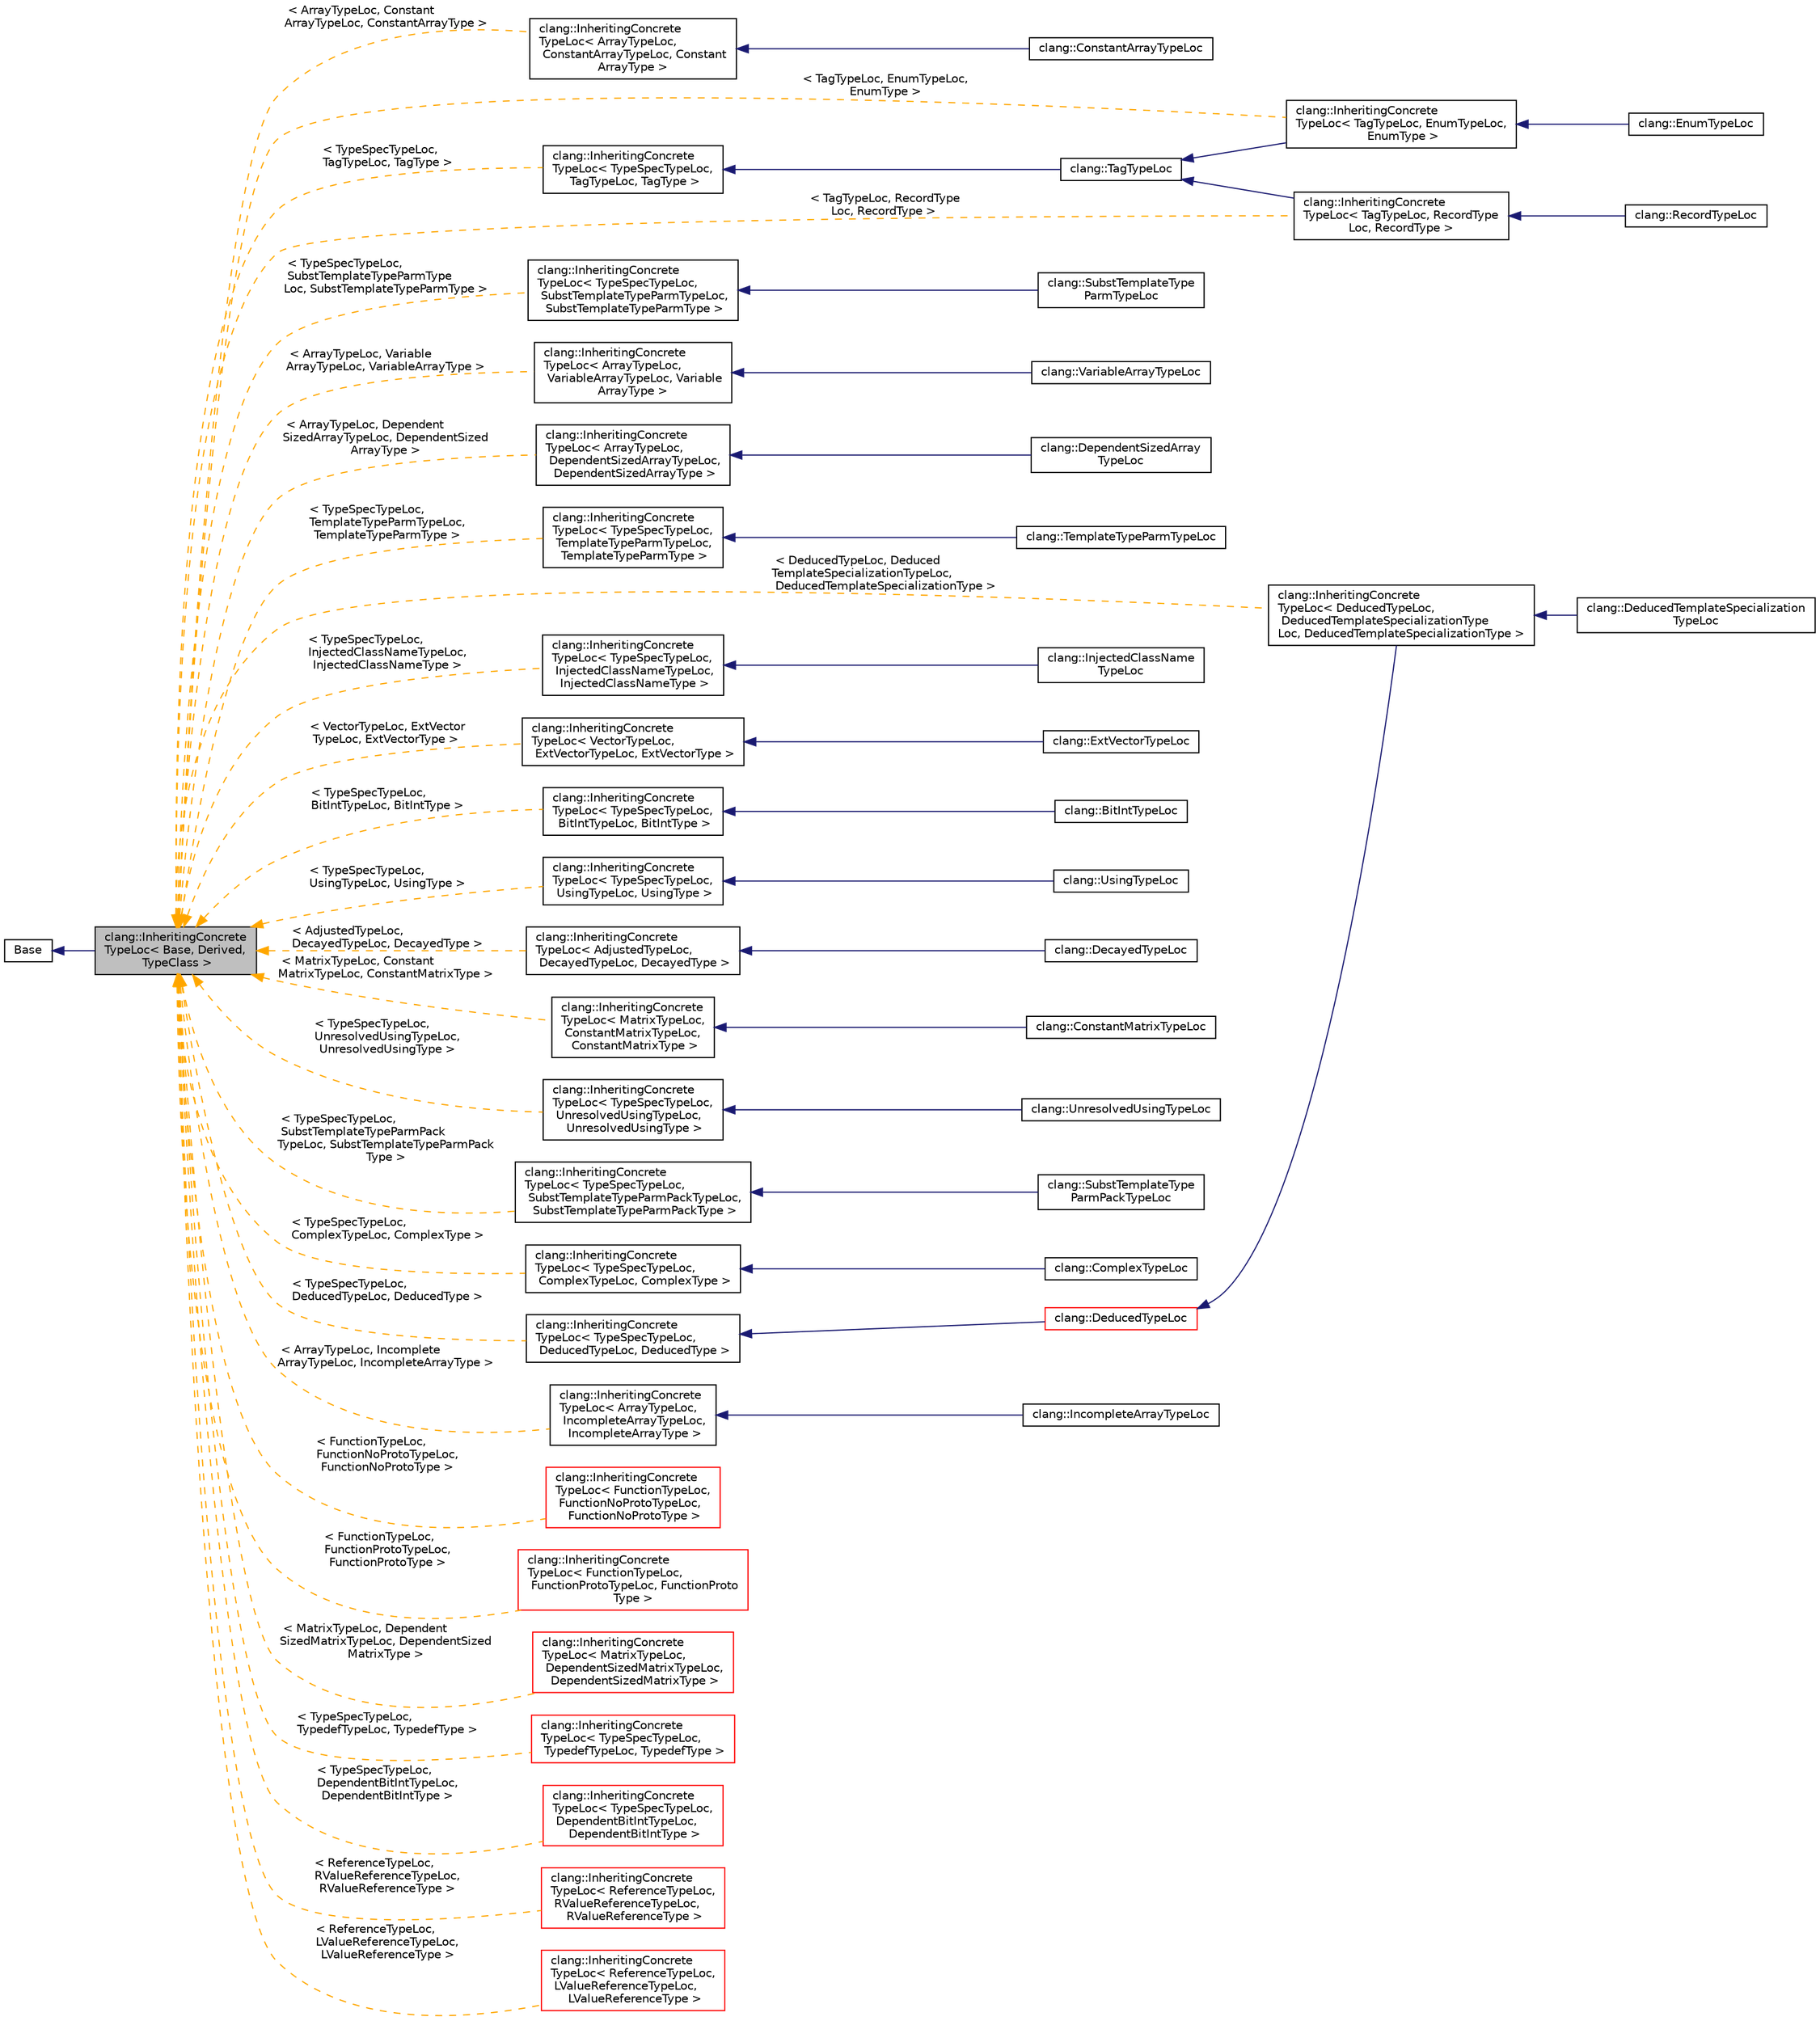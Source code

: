 digraph "clang::InheritingConcreteTypeLoc&lt; Base, Derived, TypeClass &gt;"
{
 // LATEX_PDF_SIZE
  bgcolor="transparent";
  edge [fontname="Helvetica",fontsize="10",labelfontname="Helvetica",labelfontsize="10"];
  node [fontname="Helvetica",fontsize="10",shape=record];
  rankdir="LR";
  Node1 [label="clang::InheritingConcrete\lTypeLoc\< Base, Derived,\l TypeClass \>",height=0.2,width=0.4,color="black", fillcolor="grey75", style="filled", fontcolor="black",tooltip="A metaprogramming class designed for concrete subtypes of abstract types where all subtypes share equ..."];
  Node2 -> Node1 [dir="back",color="midnightblue",fontsize="10",style="solid",fontname="Helvetica"];
  Node2 [label="Base",height=0.2,width=0.4,color="black",URL="$classBase.html",tooltip=" "];
  Node1 -> Node3 [dir="back",color="orange",fontsize="10",style="dashed",label=" \< ArrayTypeLoc, Constant\lArrayTypeLoc, ConstantArrayType \>" ,fontname="Helvetica"];
  Node3 [label="clang::InheritingConcrete\lTypeLoc\< ArrayTypeLoc,\l ConstantArrayTypeLoc, Constant\lArrayType \>",height=0.2,width=0.4,color="black",URL="$classclang_1_1InheritingConcreteTypeLoc.html",tooltip=" "];
  Node3 -> Node4 [dir="back",color="midnightblue",fontsize="10",style="solid",fontname="Helvetica"];
  Node4 [label="clang::ConstantArrayTypeLoc",height=0.2,width=0.4,color="black",URL="$classclang_1_1ConstantArrayTypeLoc.html",tooltip=" "];
  Node1 -> Node5 [dir="back",color="orange",fontsize="10",style="dashed",label=" \< TypeSpecTypeLoc,\l TagTypeLoc, TagType \>" ,fontname="Helvetica"];
  Node5 [label="clang::InheritingConcrete\lTypeLoc\< TypeSpecTypeLoc,\l TagTypeLoc, TagType \>",height=0.2,width=0.4,color="black",URL="$classclang_1_1InheritingConcreteTypeLoc.html",tooltip=" "];
  Node5 -> Node6 [dir="back",color="midnightblue",fontsize="10",style="solid",fontname="Helvetica"];
  Node6 [label="clang::TagTypeLoc",height=0.2,width=0.4,color="black",URL="$classclang_1_1TagTypeLoc.html",tooltip="Wrapper for source info for tag types."];
  Node6 -> Node7 [dir="back",color="midnightblue",fontsize="10",style="solid",fontname="Helvetica"];
  Node7 [label="clang::InheritingConcrete\lTypeLoc\< TagTypeLoc, EnumTypeLoc,\l EnumType \>",height=0.2,width=0.4,color="black",URL="$classclang_1_1InheritingConcreteTypeLoc.html",tooltip=" "];
  Node7 -> Node8 [dir="back",color="midnightblue",fontsize="10",style="solid",fontname="Helvetica"];
  Node8 [label="clang::EnumTypeLoc",height=0.2,width=0.4,color="black",URL="$classclang_1_1EnumTypeLoc.html",tooltip="Wrapper for source info for enum types."];
  Node6 -> Node9 [dir="back",color="midnightblue",fontsize="10",style="solid",fontname="Helvetica"];
  Node9 [label="clang::InheritingConcrete\lTypeLoc\< TagTypeLoc, RecordType\lLoc, RecordType \>",height=0.2,width=0.4,color="black",URL="$classclang_1_1InheritingConcreteTypeLoc.html",tooltip=" "];
  Node9 -> Node10 [dir="back",color="midnightblue",fontsize="10",style="solid",fontname="Helvetica"];
  Node10 [label="clang::RecordTypeLoc",height=0.2,width=0.4,color="black",URL="$classclang_1_1RecordTypeLoc.html",tooltip="Wrapper for source info for record types."];
  Node1 -> Node11 [dir="back",color="orange",fontsize="10",style="dashed",label=" \< TypeSpecTypeLoc,\l SubstTemplateTypeParmType\lLoc, SubstTemplateTypeParmType \>" ,fontname="Helvetica"];
  Node11 [label="clang::InheritingConcrete\lTypeLoc\< TypeSpecTypeLoc,\l SubstTemplateTypeParmTypeLoc,\l SubstTemplateTypeParmType \>",height=0.2,width=0.4,color="black",URL="$classclang_1_1InheritingConcreteTypeLoc.html",tooltip=" "];
  Node11 -> Node12 [dir="back",color="midnightblue",fontsize="10",style="solid",fontname="Helvetica"];
  Node12 [label="clang::SubstTemplateType\lParmTypeLoc",height=0.2,width=0.4,color="black",URL="$classclang_1_1SubstTemplateTypeParmTypeLoc.html",tooltip="Wrapper for substituted template type parameters."];
  Node1 -> Node13 [dir="back",color="orange",fontsize="10",style="dashed",label=" \< ArrayTypeLoc, Variable\lArrayTypeLoc, VariableArrayType \>" ,fontname="Helvetica"];
  Node13 [label="clang::InheritingConcrete\lTypeLoc\< ArrayTypeLoc,\l VariableArrayTypeLoc, Variable\lArrayType \>",height=0.2,width=0.4,color="black",URL="$classclang_1_1InheritingConcreteTypeLoc.html",tooltip=" "];
  Node13 -> Node14 [dir="back",color="midnightblue",fontsize="10",style="solid",fontname="Helvetica"];
  Node14 [label="clang::VariableArrayTypeLoc",height=0.2,width=0.4,color="black",URL="$classclang_1_1VariableArrayTypeLoc.html",tooltip=" "];
  Node1 -> Node15 [dir="back",color="orange",fontsize="10",style="dashed",label=" \< ArrayTypeLoc, Dependent\lSizedArrayTypeLoc, DependentSized\lArrayType \>" ,fontname="Helvetica"];
  Node15 [label="clang::InheritingConcrete\lTypeLoc\< ArrayTypeLoc,\l DependentSizedArrayTypeLoc,\l DependentSizedArrayType \>",height=0.2,width=0.4,color="black",URL="$classclang_1_1InheritingConcreteTypeLoc.html",tooltip=" "];
  Node15 -> Node16 [dir="back",color="midnightblue",fontsize="10",style="solid",fontname="Helvetica"];
  Node16 [label="clang::DependentSizedArray\lTypeLoc",height=0.2,width=0.4,color="black",URL="$classclang_1_1DependentSizedArrayTypeLoc.html",tooltip=" "];
  Node1 -> Node17 [dir="back",color="orange",fontsize="10",style="dashed",label=" \< TypeSpecTypeLoc,\l TemplateTypeParmTypeLoc,\l TemplateTypeParmType \>" ,fontname="Helvetica"];
  Node17 [label="clang::InheritingConcrete\lTypeLoc\< TypeSpecTypeLoc,\l TemplateTypeParmTypeLoc,\l TemplateTypeParmType \>",height=0.2,width=0.4,color="black",URL="$classclang_1_1InheritingConcreteTypeLoc.html",tooltip=" "];
  Node17 -> Node18 [dir="back",color="midnightblue",fontsize="10",style="solid",fontname="Helvetica"];
  Node18 [label="clang::TemplateTypeParmTypeLoc",height=0.2,width=0.4,color="black",URL="$classclang_1_1TemplateTypeParmTypeLoc.html",tooltip="Wrapper for template type parameters."];
  Node1 -> Node19 [dir="back",color="orange",fontsize="10",style="dashed",label=" \< DeducedTypeLoc, Deduced\lTemplateSpecializationTypeLoc,\l DeducedTemplateSpecializationType \>" ,fontname="Helvetica"];
  Node19 [label="clang::InheritingConcrete\lTypeLoc\< DeducedTypeLoc,\l DeducedTemplateSpecializationType\lLoc, DeducedTemplateSpecializationType \>",height=0.2,width=0.4,color="black",URL="$classclang_1_1InheritingConcreteTypeLoc.html",tooltip=" "];
  Node19 -> Node20 [dir="back",color="midnightblue",fontsize="10",style="solid",fontname="Helvetica"];
  Node20 [label="clang::DeducedTemplateSpecialization\lTypeLoc",height=0.2,width=0.4,color="black",URL="$classclang_1_1DeducedTemplateSpecializationTypeLoc.html",tooltip=" "];
  Node1 -> Node21 [dir="back",color="orange",fontsize="10",style="dashed",label=" \< TypeSpecTypeLoc,\l InjectedClassNameTypeLoc,\l InjectedClassNameType \>" ,fontname="Helvetica"];
  Node21 [label="clang::InheritingConcrete\lTypeLoc\< TypeSpecTypeLoc,\l InjectedClassNameTypeLoc,\l InjectedClassNameType \>",height=0.2,width=0.4,color="black",URL="$classclang_1_1InheritingConcreteTypeLoc.html",tooltip=" "];
  Node21 -> Node22 [dir="back",color="midnightblue",fontsize="10",style="solid",fontname="Helvetica"];
  Node22 [label="clang::InjectedClassName\lTypeLoc",height=0.2,width=0.4,color="black",URL="$classclang_1_1InjectedClassNameTypeLoc.html",tooltip="Wrapper for source info for injected class names of class templates."];
  Node1 -> Node9 [dir="back",color="orange",fontsize="10",style="dashed",label=" \< TagTypeLoc, RecordType\lLoc, RecordType \>" ,fontname="Helvetica"];
  Node1 -> Node23 [dir="back",color="orange",fontsize="10",style="dashed",label=" \< VectorTypeLoc, ExtVector\lTypeLoc, ExtVectorType \>" ,fontname="Helvetica"];
  Node23 [label="clang::InheritingConcrete\lTypeLoc\< VectorTypeLoc,\l ExtVectorTypeLoc, ExtVectorType \>",height=0.2,width=0.4,color="black",URL="$classclang_1_1InheritingConcreteTypeLoc.html",tooltip=" "];
  Node23 -> Node24 [dir="back",color="midnightblue",fontsize="10",style="solid",fontname="Helvetica"];
  Node24 [label="clang::ExtVectorTypeLoc",height=0.2,width=0.4,color="black",URL="$classclang_1_1ExtVectorTypeLoc.html",tooltip=" "];
  Node1 -> Node25 [dir="back",color="orange",fontsize="10",style="dashed",label=" \< TypeSpecTypeLoc,\l BitIntTypeLoc, BitIntType \>" ,fontname="Helvetica"];
  Node25 [label="clang::InheritingConcrete\lTypeLoc\< TypeSpecTypeLoc,\l BitIntTypeLoc, BitIntType \>",height=0.2,width=0.4,color="black",URL="$classclang_1_1InheritingConcreteTypeLoc.html",tooltip=" "];
  Node25 -> Node26 [dir="back",color="midnightblue",fontsize="10",style="solid",fontname="Helvetica"];
  Node26 [label="clang::BitIntTypeLoc",height=0.2,width=0.4,color="black",URL="$classclang_1_1BitIntTypeLoc.html",tooltip=" "];
  Node1 -> Node7 [dir="back",color="orange",fontsize="10",style="dashed",label=" \< TagTypeLoc, EnumTypeLoc,\l EnumType \>" ,fontname="Helvetica"];
  Node1 -> Node27 [dir="back",color="orange",fontsize="10",style="dashed",label=" \< TypeSpecTypeLoc,\l UsingTypeLoc, UsingType \>" ,fontname="Helvetica"];
  Node27 [label="clang::InheritingConcrete\lTypeLoc\< TypeSpecTypeLoc,\l UsingTypeLoc, UsingType \>",height=0.2,width=0.4,color="black",URL="$classclang_1_1InheritingConcreteTypeLoc.html",tooltip=" "];
  Node27 -> Node28 [dir="back",color="midnightblue",fontsize="10",style="solid",fontname="Helvetica"];
  Node28 [label="clang::UsingTypeLoc",height=0.2,width=0.4,color="black",URL="$classclang_1_1UsingTypeLoc.html",tooltip="Wrapper for source info for types used via transparent aliases."];
  Node1 -> Node29 [dir="back",color="orange",fontsize="10",style="dashed",label=" \< AdjustedTypeLoc,\l DecayedTypeLoc, DecayedType \>" ,fontname="Helvetica"];
  Node29 [label="clang::InheritingConcrete\lTypeLoc\< AdjustedTypeLoc,\l DecayedTypeLoc, DecayedType \>",height=0.2,width=0.4,color="black",URL="$classclang_1_1InheritingConcreteTypeLoc.html",tooltip=" "];
  Node29 -> Node30 [dir="back",color="midnightblue",fontsize="10",style="solid",fontname="Helvetica"];
  Node30 [label="clang::DecayedTypeLoc",height=0.2,width=0.4,color="black",URL="$classclang_1_1DecayedTypeLoc.html",tooltip="Wrapper for source info for pointers decayed from arrays and functions."];
  Node1 -> Node31 [dir="back",color="orange",fontsize="10",style="dashed",label=" \< MatrixTypeLoc, Constant\lMatrixTypeLoc, ConstantMatrixType \>" ,fontname="Helvetica"];
  Node31 [label="clang::InheritingConcrete\lTypeLoc\< MatrixTypeLoc,\l ConstantMatrixTypeLoc,\l ConstantMatrixType \>",height=0.2,width=0.4,color="black",URL="$classclang_1_1InheritingConcreteTypeLoc.html",tooltip=" "];
  Node31 -> Node32 [dir="back",color="midnightblue",fontsize="10",style="solid",fontname="Helvetica"];
  Node32 [label="clang::ConstantMatrixTypeLoc",height=0.2,width=0.4,color="black",URL="$classclang_1_1ConstantMatrixTypeLoc.html",tooltip=" "];
  Node1 -> Node33 [dir="back",color="orange",fontsize="10",style="dashed",label=" \< TypeSpecTypeLoc,\l UnresolvedUsingTypeLoc,\l UnresolvedUsingType \>" ,fontname="Helvetica"];
  Node33 [label="clang::InheritingConcrete\lTypeLoc\< TypeSpecTypeLoc,\l UnresolvedUsingTypeLoc,\l UnresolvedUsingType \>",height=0.2,width=0.4,color="black",URL="$classclang_1_1InheritingConcreteTypeLoc.html",tooltip=" "];
  Node33 -> Node34 [dir="back",color="midnightblue",fontsize="10",style="solid",fontname="Helvetica"];
  Node34 [label="clang::UnresolvedUsingTypeLoc",height=0.2,width=0.4,color="black",URL="$classclang_1_1UnresolvedUsingTypeLoc.html",tooltip="Wrapper for source info for unresolved typename using decls."];
  Node1 -> Node35 [dir="back",color="orange",fontsize="10",style="dashed",label=" \< TypeSpecTypeLoc,\l SubstTemplateTypeParmPack\lTypeLoc, SubstTemplateTypeParmPack\lType \>" ,fontname="Helvetica"];
  Node35 [label="clang::InheritingConcrete\lTypeLoc\< TypeSpecTypeLoc,\l SubstTemplateTypeParmPackTypeLoc,\l SubstTemplateTypeParmPackType \>",height=0.2,width=0.4,color="black",URL="$classclang_1_1InheritingConcreteTypeLoc.html",tooltip=" "];
  Node35 -> Node36 [dir="back",color="midnightblue",fontsize="10",style="solid",fontname="Helvetica"];
  Node36 [label="clang::SubstTemplateType\lParmPackTypeLoc",height=0.2,width=0.4,color="black",URL="$classclang_1_1SubstTemplateTypeParmPackTypeLoc.html",tooltip="Wrapper for substituted template type parameters."];
  Node1 -> Node37 [dir="back",color="orange",fontsize="10",style="dashed",label=" \< TypeSpecTypeLoc,\l ComplexTypeLoc, ComplexType \>" ,fontname="Helvetica"];
  Node37 [label="clang::InheritingConcrete\lTypeLoc\< TypeSpecTypeLoc,\l ComplexTypeLoc, ComplexType \>",height=0.2,width=0.4,color="black",URL="$classclang_1_1InheritingConcreteTypeLoc.html",tooltip=" "];
  Node37 -> Node38 [dir="back",color="midnightblue",fontsize="10",style="solid",fontname="Helvetica"];
  Node38 [label="clang::ComplexTypeLoc",height=0.2,width=0.4,color="black",URL="$classclang_1_1ComplexTypeLoc.html",tooltip=" "];
  Node1 -> Node39 [dir="back",color="orange",fontsize="10",style="dashed",label=" \< TypeSpecTypeLoc,\l DeducedTypeLoc, DeducedType \>" ,fontname="Helvetica"];
  Node39 [label="clang::InheritingConcrete\lTypeLoc\< TypeSpecTypeLoc,\l DeducedTypeLoc, DeducedType \>",height=0.2,width=0.4,color="black",URL="$classclang_1_1InheritingConcreteTypeLoc.html",tooltip=" "];
  Node39 -> Node40 [dir="back",color="midnightblue",fontsize="10",style="solid",fontname="Helvetica"];
  Node40 [label="clang::DeducedTypeLoc",height=0.2,width=0.4,color="red",URL="$classclang_1_1DeducedTypeLoc.html",tooltip=" "];
  Node40 -> Node19 [dir="back",color="midnightblue",fontsize="10",style="solid",fontname="Helvetica"];
  Node1 -> Node43 [dir="back",color="orange",fontsize="10",style="dashed",label=" \< ArrayTypeLoc, Incomplete\lArrayTypeLoc, IncompleteArrayType \>" ,fontname="Helvetica"];
  Node43 [label="clang::InheritingConcrete\lTypeLoc\< ArrayTypeLoc,\l IncompleteArrayTypeLoc,\l IncompleteArrayType \>",height=0.2,width=0.4,color="black",URL="$classclang_1_1InheritingConcreteTypeLoc.html",tooltip=" "];
  Node43 -> Node44 [dir="back",color="midnightblue",fontsize="10",style="solid",fontname="Helvetica"];
  Node44 [label="clang::IncompleteArrayTypeLoc",height=0.2,width=0.4,color="black",URL="$classclang_1_1IncompleteArrayTypeLoc.html",tooltip=" "];
  Node1 -> Node45 [dir="back",color="orange",fontsize="10",style="dashed",label=" \< FunctionTypeLoc,\l FunctionNoProtoTypeLoc,\l FunctionNoProtoType \>" ,fontname="Helvetica"];
  Node45 [label="clang::InheritingConcrete\lTypeLoc\< FunctionTypeLoc,\l FunctionNoProtoTypeLoc,\l FunctionNoProtoType \>",height=0.2,width=0.4,color="red",URL="$classclang_1_1InheritingConcreteTypeLoc.html",tooltip=" "];
  Node1 -> Node47 [dir="back",color="orange",fontsize="10",style="dashed",label=" \< FunctionTypeLoc,\l FunctionProtoTypeLoc,\l FunctionProtoType \>" ,fontname="Helvetica"];
  Node47 [label="clang::InheritingConcrete\lTypeLoc\< FunctionTypeLoc,\l FunctionProtoTypeLoc, FunctionProto\lType \>",height=0.2,width=0.4,color="red",URL="$classclang_1_1InheritingConcreteTypeLoc.html",tooltip=" "];
  Node1 -> Node49 [dir="back",color="orange",fontsize="10",style="dashed",label=" \< MatrixTypeLoc, Dependent\lSizedMatrixTypeLoc, DependentSized\lMatrixType \>" ,fontname="Helvetica"];
  Node49 [label="clang::InheritingConcrete\lTypeLoc\< MatrixTypeLoc,\l DependentSizedMatrixTypeLoc,\l DependentSizedMatrixType \>",height=0.2,width=0.4,color="red",URL="$classclang_1_1InheritingConcreteTypeLoc.html",tooltip=" "];
  Node1 -> Node51 [dir="back",color="orange",fontsize="10",style="dashed",label=" \< TypeSpecTypeLoc,\l TypedefTypeLoc, TypedefType \>" ,fontname="Helvetica"];
  Node51 [label="clang::InheritingConcrete\lTypeLoc\< TypeSpecTypeLoc,\l TypedefTypeLoc, TypedefType \>",height=0.2,width=0.4,color="red",URL="$classclang_1_1InheritingConcreteTypeLoc.html",tooltip=" "];
  Node1 -> Node53 [dir="back",color="orange",fontsize="10",style="dashed",label=" \< TypeSpecTypeLoc,\l DependentBitIntTypeLoc,\l DependentBitIntType \>" ,fontname="Helvetica"];
  Node53 [label="clang::InheritingConcrete\lTypeLoc\< TypeSpecTypeLoc,\l DependentBitIntTypeLoc,\l DependentBitIntType \>",height=0.2,width=0.4,color="red",URL="$classclang_1_1InheritingConcreteTypeLoc.html",tooltip=" "];
  Node1 -> Node55 [dir="back",color="orange",fontsize="10",style="dashed",label=" \< ReferenceTypeLoc,\l RValueReferenceTypeLoc,\l RValueReferenceType \>" ,fontname="Helvetica"];
  Node55 [label="clang::InheritingConcrete\lTypeLoc\< ReferenceTypeLoc,\l RValueReferenceTypeLoc,\l RValueReferenceType \>",height=0.2,width=0.4,color="red",URL="$classclang_1_1InheritingConcreteTypeLoc.html",tooltip=" "];
  Node1 -> Node57 [dir="back",color="orange",fontsize="10",style="dashed",label=" \< ReferenceTypeLoc,\l LValueReferenceTypeLoc,\l LValueReferenceType \>" ,fontname="Helvetica"];
  Node57 [label="clang::InheritingConcrete\lTypeLoc\< ReferenceTypeLoc,\l LValueReferenceTypeLoc,\l LValueReferenceType \>",height=0.2,width=0.4,color="red",URL="$classclang_1_1InheritingConcreteTypeLoc.html",tooltip=" "];
}
